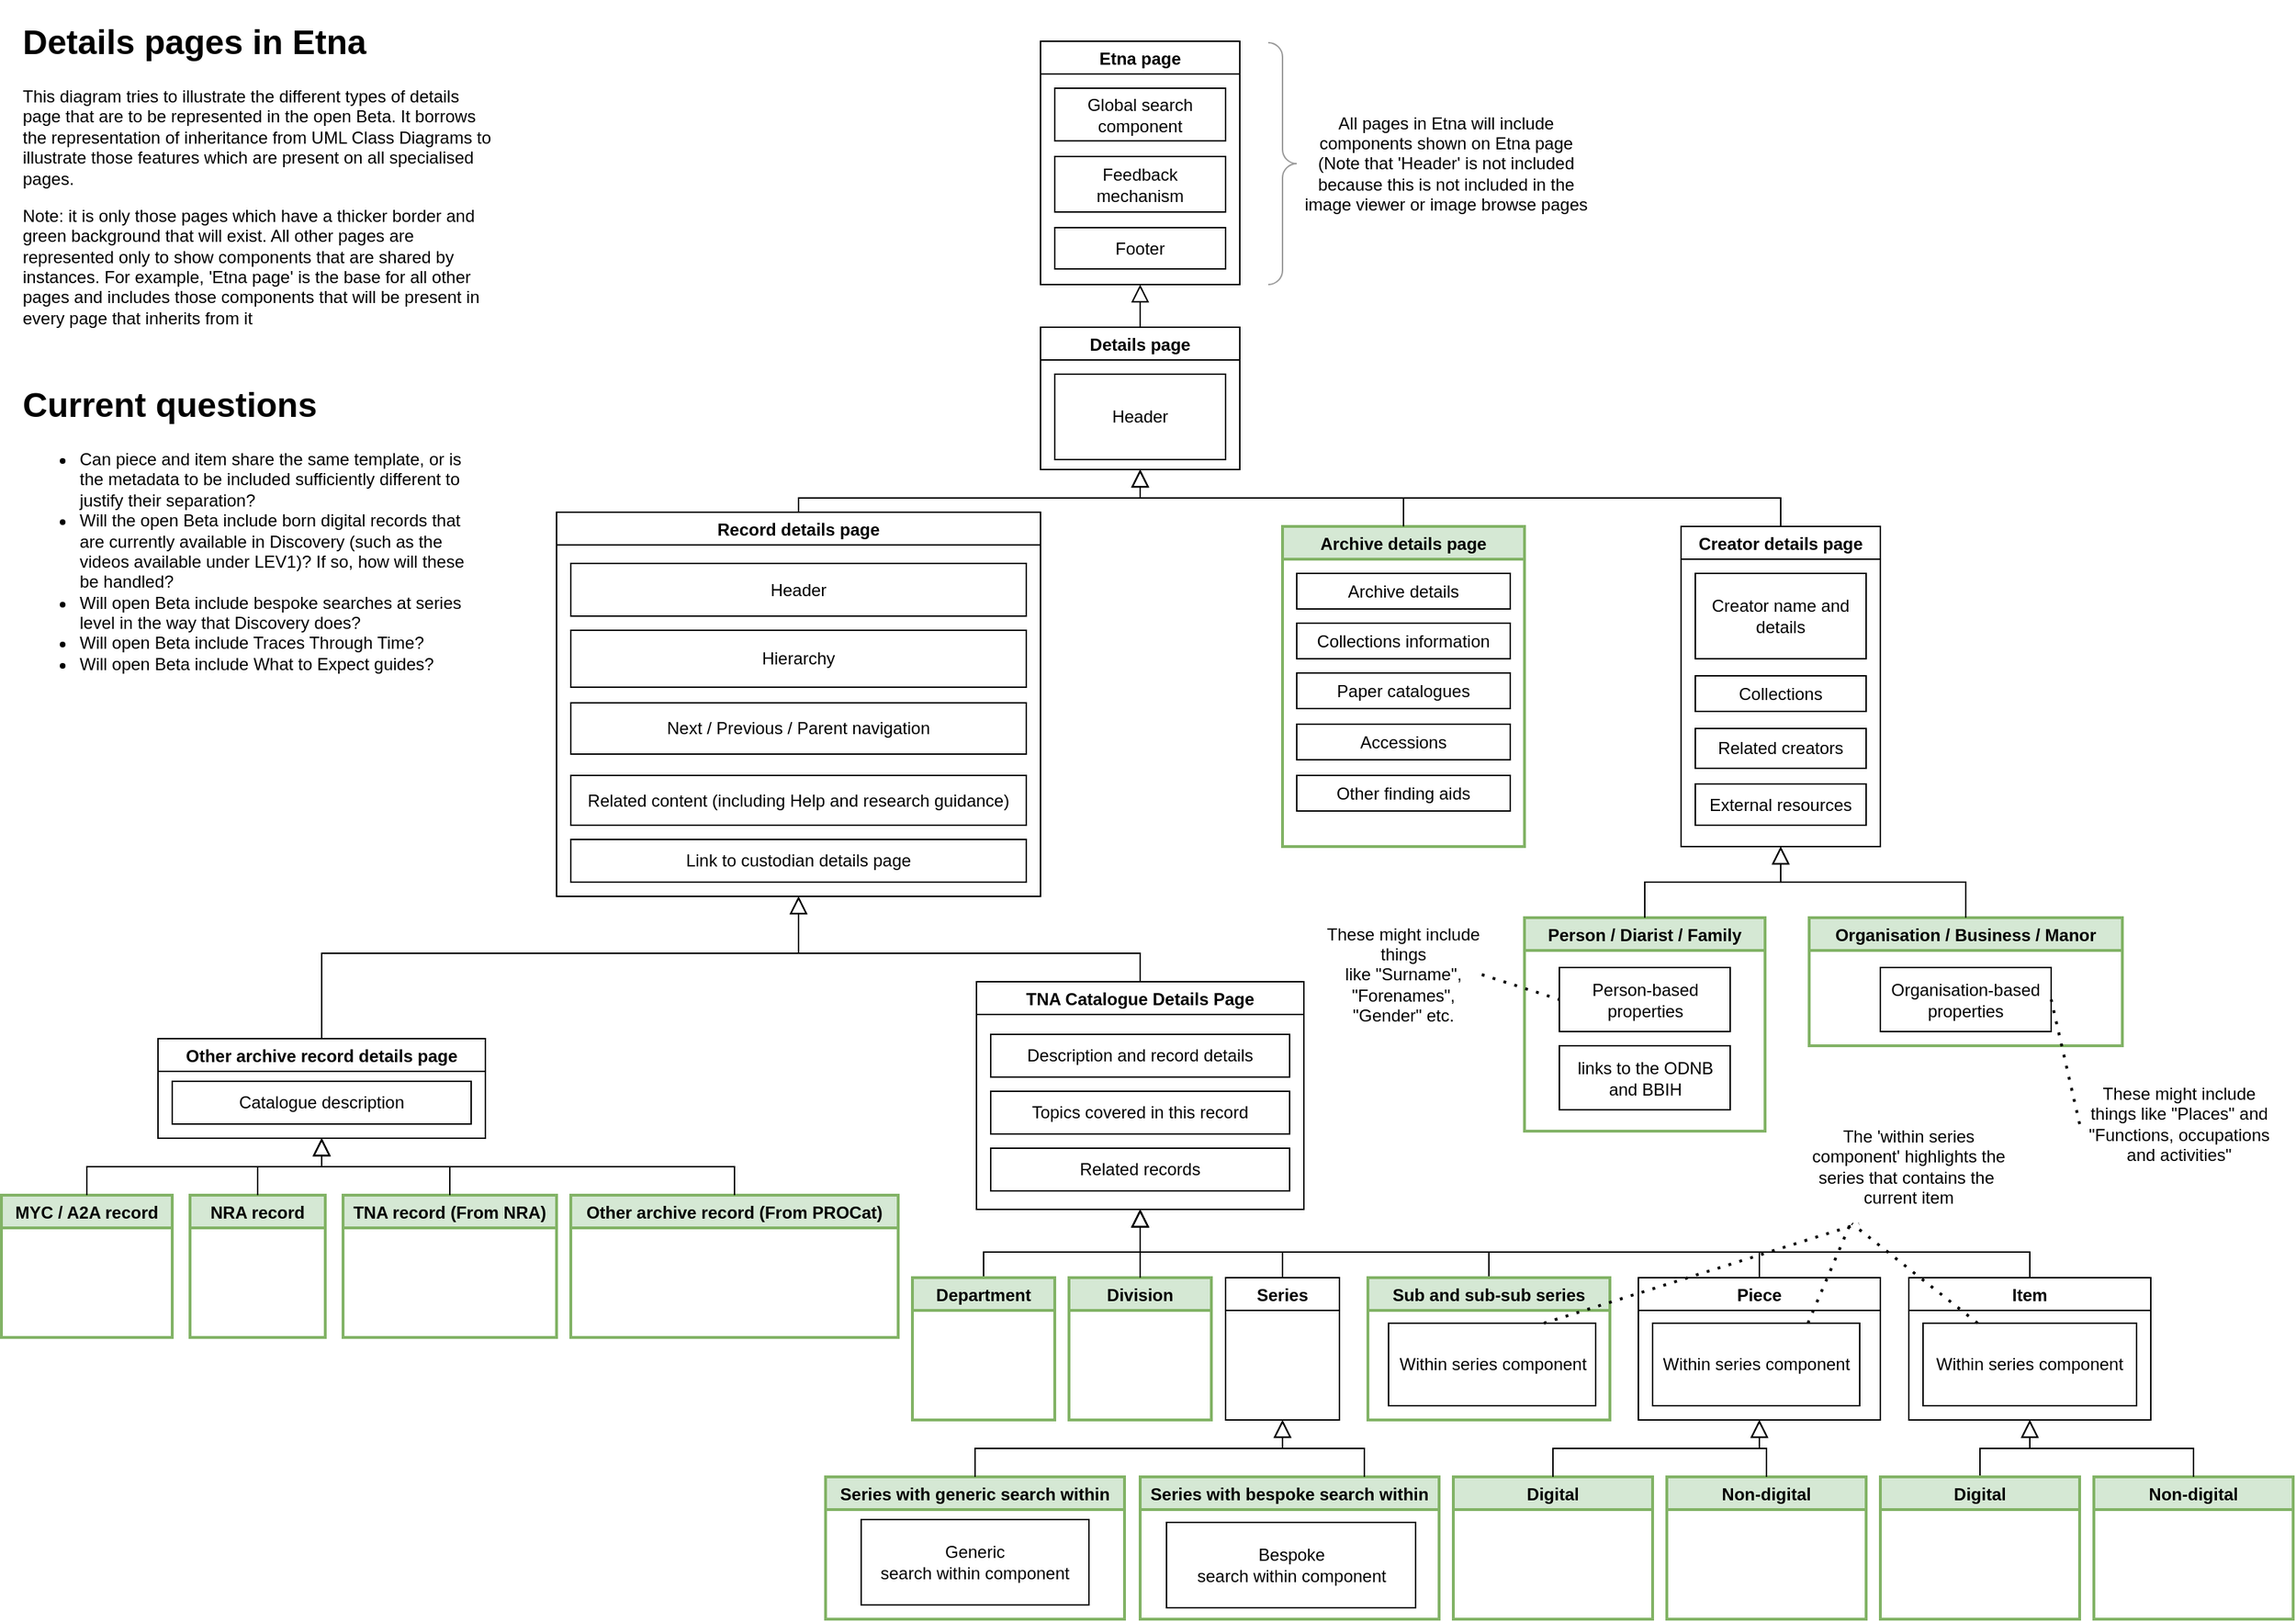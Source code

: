 <mxfile version="16.5.5" type="device"><diagram id="C5RBs43oDa-KdzZeNtuy" name="Page-1"><mxGraphModel dx="1186" dy="621" grid="1" gridSize="10" guides="1" tooltips="1" connect="1" arrows="1" fold="1" page="1" pageScale="1" pageWidth="1654" pageHeight="1169" math="0" shadow="0"><root><mxCell id="WIyWlLk6GJQsqaUBKTNV-0"/><mxCell id="WIyWlLk6GJQsqaUBKTNV-1" parent="WIyWlLk6GJQsqaUBKTNV-0"/><mxCell id="zkfFHV4jXpPFQw0GAbJ--12" value="" style="endArrow=block;endSize=10;endFill=0;shadow=0;strokeWidth=1;rounded=0;edgeStyle=elbowEdgeStyle;elbow=vertical;entryX=0.5;entryY=1;entryDx=0;entryDy=0;" parent="WIyWlLk6GJQsqaUBKTNV-1" source="QhfoORt_ehyS0Q89FMua-12" target="QhfoORt_ehyS0Q89FMua-2" edge="1"><mxGeometry width="160" relative="1" as="geometry"><mxPoint x="670" y="432" as="sourcePoint"/><mxPoint x="770" y="330" as="targetPoint"/></mxGeometry></mxCell><mxCell id="zkfFHV4jXpPFQw0GAbJ--16" value="" style="endArrow=block;endSize=10;endFill=0;shadow=0;strokeWidth=1;rounded=0;edgeStyle=elbowEdgeStyle;elbow=vertical;entryX=0.5;entryY=1;entryDx=0;entryDy=0;exitX=0.5;exitY=0;exitDx=0;exitDy=0;" parent="WIyWlLk6GJQsqaUBKTNV-1" source="QhfoORt_ehyS0Q89FMua-21" target="QhfoORt_ehyS0Q89FMua-16" edge="1"><mxGeometry width="160" relative="1" as="geometry"><mxPoint x="570" y="1110" as="sourcePoint"/><mxPoint x="570" y="1040" as="targetPoint"/><Array as="points"><mxPoint x="770" y="900"/></Array></mxGeometry></mxCell><mxCell id="QhfoORt_ehyS0Q89FMua-0" value="&lt;h1&gt;Details pages in Etna&lt;/h1&gt;&lt;p&gt;This diagram tries to illustrate the different types of details page that are to be represented in the open Beta. It borrows the representation of inheritance from UML Class Diagrams to illustrate those features which are present on all specialised pages.&amp;nbsp;&lt;/p&gt;&lt;p&gt;Note: it is only those pages which have a thicker border and green background that will exist. All other pages are represented only to show components that are shared by instances. For example, 'Etna page' is the base for all other pages and includes those components that will be present in every page that inherits from it&lt;/p&gt;" style="text;html=1;strokeColor=none;fillColor=none;spacing=5;spacingTop=-20;whiteSpace=wrap;overflow=hidden;rounded=0;" parent="WIyWlLk6GJQsqaUBKTNV-1" vertex="1"><mxGeometry x="30" y="30" width="340" height="240" as="geometry"/></mxCell><mxCell id="QhfoORt_ehyS0Q89FMua-2" value="Etna page" style="swimlane;" parent="WIyWlLk6GJQsqaUBKTNV-1" vertex="1"><mxGeometry x="750" y="49" width="140" height="171" as="geometry"/></mxCell><mxCell id="QhfoORt_ehyS0Q89FMua-6" value="Global search component" style="rounded=0;whiteSpace=wrap;html=1;" parent="QhfoORt_ehyS0Q89FMua-2" vertex="1"><mxGeometry x="10" y="33" width="120" height="37" as="geometry"/></mxCell><mxCell id="QhfoORt_ehyS0Q89FMua-7" value="Feedback&lt;br&gt;mechanism" style="rounded=0;whiteSpace=wrap;html=1;" parent="QhfoORt_ehyS0Q89FMua-2" vertex="1"><mxGeometry x="10" y="81" width="120" height="39" as="geometry"/></mxCell><mxCell id="QhfoORt_ehyS0Q89FMua-8" value="Footer" style="rounded=0;whiteSpace=wrap;html=1;" parent="QhfoORt_ehyS0Q89FMua-2" vertex="1"><mxGeometry x="10" y="131" width="120" height="29" as="geometry"/></mxCell><mxCell id="QhfoORt_ehyS0Q89FMua-10" value="&lt;br&gt;" style="labelPosition=right;align=left;strokeWidth=1;shape=mxgraph.mockup.markup.curlyBrace;html=1;shadow=0;dashed=0;strokeColor=#999999;direction=north;rotation=-180;" parent="WIyWlLk6GJQsqaUBKTNV-1" vertex="1"><mxGeometry x="910" y="50" width="20" height="170" as="geometry"/></mxCell><mxCell id="QhfoORt_ehyS0Q89FMua-11" value="All pages in Etna will include components shown on Etna page (Note that 'Header' is not included because this is not included in the image viewer or image browse pages" style="text;html=1;strokeColor=none;fillColor=none;align=center;verticalAlign=middle;whiteSpace=wrap;rounded=0;" parent="WIyWlLk6GJQsqaUBKTNV-1" vertex="1"><mxGeometry x="930" y="120" width="210" height="30" as="geometry"/></mxCell><mxCell id="QhfoORt_ehyS0Q89FMua-12" value="Details page" style="swimlane;" parent="WIyWlLk6GJQsqaUBKTNV-1" vertex="1"><mxGeometry x="750" y="250" width="140" height="100" as="geometry"/></mxCell><mxCell id="QhfoORt_ehyS0Q89FMua-13" value="Header" style="rounded=0;whiteSpace=wrap;html=1;" parent="QhfoORt_ehyS0Q89FMua-12" vertex="1"><mxGeometry x="10" y="33" width="120" height="60" as="geometry"/></mxCell><mxCell id="QhfoORt_ehyS0Q89FMua-16" value="TNA Catalogue Details Page" style="swimlane;" parent="WIyWlLk6GJQsqaUBKTNV-1" vertex="1"><mxGeometry x="705" y="710" width="230" height="160" as="geometry"/></mxCell><mxCell id="QhfoORt_ehyS0Q89FMua-24" value="Description and record details" style="rounded=0;whiteSpace=wrap;html=1;" parent="QhfoORt_ehyS0Q89FMua-16" vertex="1"><mxGeometry x="10" y="37" width="210" height="30" as="geometry"/></mxCell><mxCell id="QhfoORt_ehyS0Q89FMua-25" value="Topics covered in this record" style="rounded=0;whiteSpace=wrap;html=1;" parent="QhfoORt_ehyS0Q89FMua-16" vertex="1"><mxGeometry x="10" y="77" width="210" height="30" as="geometry"/></mxCell><mxCell id="yrMu9roH0sMZCwX_ZiuN-7" value="Related records" style="rounded=0;whiteSpace=wrap;html=1;" parent="QhfoORt_ehyS0Q89FMua-16" vertex="1"><mxGeometry x="10" y="117" width="210" height="30" as="geometry"/></mxCell><mxCell id="QhfoORt_ehyS0Q89FMua-18" value="" style="endArrow=block;endSize=10;endFill=0;shadow=0;strokeWidth=1;rounded=0;edgeStyle=elbowEdgeStyle;elbow=vertical;exitX=0.5;exitY=0;exitDx=0;exitDy=0;entryX=0.5;entryY=1;entryDx=0;entryDy=0;" parent="WIyWlLk6GJQsqaUBKTNV-1" source="QhfoORt_ehyS0Q89FMua-16" target="8kElhfo6KWGmL_5414My-1" edge="1"><mxGeometry width="160" relative="1" as="geometry"><mxPoint x="570" y="370" as="sourcePoint"/><mxPoint x="950" y="490" as="targetPoint"/><Array as="points"><mxPoint x="580" y="690"/></Array></mxGeometry></mxCell><mxCell id="QhfoORt_ehyS0Q89FMua-21" value="Department" style="swimlane;strokeWidth=2;fillColor=#d5e8d4;strokeColor=#82b366;" parent="WIyWlLk6GJQsqaUBKTNV-1" vertex="1"><mxGeometry x="660" y="918" width="100" height="100" as="geometry"/></mxCell><mxCell id="QhfoORt_ehyS0Q89FMua-27" value="Division" style="swimlane;strokeWidth=2;fillColor=#d5e8d4;strokeColor=#82b366;" parent="WIyWlLk6GJQsqaUBKTNV-1" vertex="1"><mxGeometry x="770" y="918" width="100" height="100" as="geometry"/></mxCell><mxCell id="QhfoORt_ehyS0Q89FMua-29" value="Series" style="swimlane;" parent="WIyWlLk6GJQsqaUBKTNV-1" vertex="1"><mxGeometry x="880" y="918" width="80" height="100" as="geometry"/></mxCell><mxCell id="QhfoORt_ehyS0Q89FMua-31" value="Series with bespoke search within" style="swimlane;strokeWidth=2;fillColor=#d5e8d4;strokeColor=#82b366;" parent="WIyWlLk6GJQsqaUBKTNV-1" vertex="1"><mxGeometry x="820" y="1058" width="210" height="100" as="geometry"/></mxCell><mxCell id="QhfoORt_ehyS0Q89FMua-42" value="Bespoke &lt;br&gt;search within component" style="rounded=0;whiteSpace=wrap;html=1;" parent="QhfoORt_ehyS0Q89FMua-31" vertex="1"><mxGeometry x="18.5" y="32" width="175" height="60" as="geometry"/></mxCell><mxCell id="QhfoORt_ehyS0Q89FMua-32" value="Series with generic search within" style="swimlane;strokeWidth=2;fillColor=#d5e8d4;strokeColor=#82b366;" parent="WIyWlLk6GJQsqaUBKTNV-1" vertex="1"><mxGeometry x="599" y="1058" width="210" height="100" as="geometry"/></mxCell><mxCell id="QhfoORt_ehyS0Q89FMua-41" value="Generic &lt;br&gt;search within component" style="rounded=0;whiteSpace=wrap;html=1;" parent="QhfoORt_ehyS0Q89FMua-32" vertex="1"><mxGeometry x="25" y="30" width="160" height="60" as="geometry"/></mxCell><mxCell id="QhfoORt_ehyS0Q89FMua-34" value="" style="endArrow=block;endSize=10;endFill=0;shadow=0;strokeWidth=1;rounded=0;edgeStyle=elbowEdgeStyle;elbow=vertical;exitX=0.5;exitY=0;exitDx=0;exitDy=0;entryX=0.5;entryY=1;entryDx=0;entryDy=0;" parent="WIyWlLk6GJQsqaUBKTNV-1" source="QhfoORt_ehyS0Q89FMua-27" target="QhfoORt_ehyS0Q89FMua-16" edge="1"><mxGeometry width="160" relative="1" as="geometry"><mxPoint x="580" y="1120" as="sourcePoint"/><mxPoint x="830" y="835" as="targetPoint"/><Array as="points"/></mxGeometry></mxCell><mxCell id="QhfoORt_ehyS0Q89FMua-35" value="" style="endArrow=block;endSize=10;endFill=0;shadow=0;strokeWidth=1;rounded=0;edgeStyle=elbowEdgeStyle;elbow=vertical;entryX=0.5;entryY=1;entryDx=0;entryDy=0;exitX=0.5;exitY=0;exitDx=0;exitDy=0;" parent="WIyWlLk6GJQsqaUBKTNV-1" source="QhfoORt_ehyS0Q89FMua-29" target="QhfoORt_ehyS0Q89FMua-16" edge="1"><mxGeometry width="160" relative="1" as="geometry"><mxPoint x="590" y="1130" as="sourcePoint"/><mxPoint x="590" y="1060" as="targetPoint"/><Array as="points"><mxPoint x="870" y="900"/></Array></mxGeometry></mxCell><mxCell id="QhfoORt_ehyS0Q89FMua-36" value="" style="endArrow=block;endSize=10;endFill=0;shadow=0;strokeWidth=1;rounded=0;edgeStyle=elbowEdgeStyle;elbow=vertical;exitX=0.75;exitY=0;exitDx=0;exitDy=0;entryX=0.5;entryY=1;entryDx=0;entryDy=0;" parent="WIyWlLk6GJQsqaUBKTNV-1" source="QhfoORt_ehyS0Q89FMua-31" target="QhfoORt_ehyS0Q89FMua-29" edge="1"><mxGeometry width="160" relative="1" as="geometry"><mxPoint x="470" y="1138" as="sourcePoint"/><mxPoint x="760" y="958" as="targetPoint"/><Array as="points"><mxPoint x="950" y="1038"/></Array></mxGeometry></mxCell><mxCell id="QhfoORt_ehyS0Q89FMua-37" value="" style="endArrow=block;endSize=10;endFill=0;shadow=0;strokeWidth=1;rounded=0;edgeStyle=elbowEdgeStyle;elbow=vertical;exitX=0.5;exitY=0;exitDx=0;exitDy=0;entryX=0.5;entryY=1;entryDx=0;entryDy=0;" parent="WIyWlLk6GJQsqaUBKTNV-1" source="QhfoORt_ehyS0Q89FMua-51" target="QhfoORt_ehyS0Q89FMua-45" edge="1"><mxGeometry width="160" relative="1" as="geometry"><mxPoint x="1399.5" y="1038" as="sourcePoint"/><mxPoint x="1399.5" y="968" as="targetPoint"/></mxGeometry></mxCell><mxCell id="QhfoORt_ehyS0Q89FMua-39" value="" style="endArrow=block;endSize=10;endFill=0;shadow=0;strokeWidth=1;rounded=0;edgeStyle=elbowEdgeStyle;elbow=vertical;entryX=0.5;entryY=1;entryDx=0;entryDy=0;exitX=0.5;exitY=0;exitDx=0;exitDy=0;" parent="WIyWlLk6GJQsqaUBKTNV-1" source="QhfoORt_ehyS0Q89FMua-43" target="QhfoORt_ehyS0Q89FMua-16" edge="1"><mxGeometry width="160" relative="1" as="geometry"><mxPoint x="500" y="1170" as="sourcePoint"/><mxPoint x="500" y="1100" as="targetPoint"/><Array as="points"><mxPoint x="950" y="900"/></Array></mxGeometry></mxCell><mxCell id="QhfoORt_ehyS0Q89FMua-40" value="" style="endArrow=block;endSize=10;endFill=0;shadow=0;strokeWidth=1;rounded=0;edgeStyle=elbowEdgeStyle;elbow=vertical;entryX=0.5;entryY=1;entryDx=0;entryDy=0;exitX=0.5;exitY=0;exitDx=0;exitDy=0;" parent="WIyWlLk6GJQsqaUBKTNV-1" source="QhfoORt_ehyS0Q89FMua-32" target="QhfoORt_ehyS0Q89FMua-29" edge="1"><mxGeometry width="160" relative="1" as="geometry"><mxPoint x="470" y="1138" as="sourcePoint"/><mxPoint x="470" y="1068" as="targetPoint"/><Array as="points"><mxPoint x="810" y="1038"/></Array></mxGeometry></mxCell><mxCell id="QhfoORt_ehyS0Q89FMua-43" value="Sub and sub-sub series" style="swimlane;strokeWidth=2;fillColor=#d5e8d4;strokeColor=#82b366;" parent="WIyWlLk6GJQsqaUBKTNV-1" vertex="1"><mxGeometry x="980" y="918" width="170" height="100" as="geometry"/></mxCell><mxCell id="QTxPkihqPy2EFkoa8oEG-0" value="Within series component" style="rounded=0;whiteSpace=wrap;html=1;" vertex="1" parent="QhfoORt_ehyS0Q89FMua-43"><mxGeometry x="14.5" y="32" width="145.5" height="58" as="geometry"/></mxCell><mxCell id="QhfoORt_ehyS0Q89FMua-45" value="Item" style="swimlane;startSize=23;" parent="WIyWlLk6GJQsqaUBKTNV-1" vertex="1"><mxGeometry x="1360" y="918" width="170" height="100" as="geometry"/></mxCell><mxCell id="QTxPkihqPy2EFkoa8oEG-2" value="Within series component" style="rounded=0;whiteSpace=wrap;html=1;" vertex="1" parent="QhfoORt_ehyS0Q89FMua-45"><mxGeometry x="10" y="32" width="150" height="58" as="geometry"/></mxCell><mxCell id="QhfoORt_ehyS0Q89FMua-46" value="Piece" style="swimlane;startSize=23;" parent="WIyWlLk6GJQsqaUBKTNV-1" vertex="1"><mxGeometry x="1170" y="918" width="170" height="100" as="geometry"/></mxCell><mxCell id="QTxPkihqPy2EFkoa8oEG-1" value="Within series component" style="rounded=0;whiteSpace=wrap;html=1;" vertex="1" parent="QhfoORt_ehyS0Q89FMua-46"><mxGeometry x="10" y="32" width="145.5" height="58" as="geometry"/></mxCell><mxCell id="QhfoORt_ehyS0Q89FMua-47" value="" style="endArrow=block;endSize=10;endFill=0;shadow=0;strokeWidth=1;rounded=0;edgeStyle=elbowEdgeStyle;elbow=vertical;entryX=0.5;entryY=1;entryDx=0;entryDy=0;exitX=0.5;exitY=0;exitDx=0;exitDy=0;" parent="WIyWlLk6GJQsqaUBKTNV-1" source="QhfoORt_ehyS0Q89FMua-46" target="QhfoORt_ehyS0Q89FMua-16" edge="1"><mxGeometry width="160" relative="1" as="geometry"><mxPoint x="1090" y="870" as="sourcePoint"/><mxPoint x="635" y="830" as="targetPoint"/><Array as="points"><mxPoint x="1040" y="900"/></Array></mxGeometry></mxCell><mxCell id="QhfoORt_ehyS0Q89FMua-49" value="Digital" style="swimlane;startSize=23;strokeWidth=2;fillColor=#d5e8d4;strokeColor=#82b366;" parent="WIyWlLk6GJQsqaUBKTNV-1" vertex="1"><mxGeometry x="1040" y="1058" width="140" height="100" as="geometry"/></mxCell><mxCell id="QhfoORt_ehyS0Q89FMua-50" value="Non-digital" style="swimlane;startSize=23;strokeWidth=2;fillColor=#d5e8d4;strokeColor=#82b366;" parent="WIyWlLk6GJQsqaUBKTNV-1" vertex="1"><mxGeometry x="1190" y="1058" width="140" height="100" as="geometry"/></mxCell><mxCell id="QhfoORt_ehyS0Q89FMua-51" value="Digital" style="swimlane;startSize=23;strokeWidth=2;fillColor=#d5e8d4;strokeColor=#82b366;" parent="WIyWlLk6GJQsqaUBKTNV-1" vertex="1"><mxGeometry x="1340" y="1058" width="140" height="100" as="geometry"/></mxCell><mxCell id="QhfoORt_ehyS0Q89FMua-52" value="Non-digital" style="swimlane;startSize=23;strokeWidth=2;fillColor=#d5e8d4;strokeColor=#82b366;" parent="WIyWlLk6GJQsqaUBKTNV-1" vertex="1"><mxGeometry x="1490" y="1058" width="140" height="100" as="geometry"/></mxCell><mxCell id="QhfoORt_ehyS0Q89FMua-53" value="" style="endArrow=block;endSize=10;endFill=0;shadow=0;strokeWidth=1;rounded=0;edgeStyle=elbowEdgeStyle;elbow=vertical;exitX=0.5;exitY=0;exitDx=0;exitDy=0;entryX=0.5;entryY=1;entryDx=0;entryDy=0;" parent="WIyWlLk6GJQsqaUBKTNV-1" source="QhfoORt_ehyS0Q89FMua-49" target="QhfoORt_ehyS0Q89FMua-46" edge="1"><mxGeometry width="160" relative="1" as="geometry"><mxPoint x="906" y="1028" as="sourcePoint"/><mxPoint x="770" y="968" as="targetPoint"/></mxGeometry></mxCell><mxCell id="QhfoORt_ehyS0Q89FMua-54" value="" style="endArrow=block;endSize=10;endFill=0;shadow=0;strokeWidth=1;rounded=0;edgeStyle=elbowEdgeStyle;elbow=vertical;exitX=0.5;exitY=0;exitDx=0;exitDy=0;entryX=0.5;entryY=1;entryDx=0;entryDy=0;" parent="WIyWlLk6GJQsqaUBKTNV-1" source="QhfoORt_ehyS0Q89FMua-50" edge="1" target="QhfoORt_ehyS0Q89FMua-46"><mxGeometry width="160" relative="1" as="geometry"><mxPoint x="1120" y="1028" as="sourcePoint"/><mxPoint x="1240" y="1018" as="targetPoint"/><Array as="points"/></mxGeometry></mxCell><mxCell id="QhfoORt_ehyS0Q89FMua-56" value="" style="endArrow=block;endSize=10;endFill=0;shadow=0;strokeWidth=1;rounded=0;edgeStyle=elbowEdgeStyle;elbow=vertical;exitX=0.5;exitY=0;exitDx=0;exitDy=0;entryX=0.5;entryY=1;entryDx=0;entryDy=0;" parent="WIyWlLk6GJQsqaUBKTNV-1" source="QhfoORt_ehyS0Q89FMua-52" target="QhfoORt_ehyS0Q89FMua-45" edge="1"><mxGeometry width="160" relative="1" as="geometry"><mxPoint x="1420" y="1028" as="sourcePoint"/><mxPoint x="1410" y="968" as="targetPoint"/></mxGeometry></mxCell><mxCell id="QhfoORt_ehyS0Q89FMua-59" value="&lt;h1&gt;Current questions&lt;/h1&gt;&lt;p&gt;&lt;/p&gt;&lt;ul&gt;&lt;li&gt;Can piece and item share the same template, or is the metadata to be included sufficiently different to justify their separation?&lt;/li&gt;&lt;li&gt;Will the open Beta include born digital records that are currently available in Discovery (such as the videos available under LEV1)? If so, how will these be handled?&lt;/li&gt;&lt;li&gt;Will open Beta include bespoke searches at series level in the way that Discovery does?&lt;/li&gt;&lt;li&gt;Will open Beta include Traces Through Time?&lt;/li&gt;&lt;li&gt;Will open Beta include What to Expect guides?&lt;/li&gt;&lt;/ul&gt;&lt;p&gt;&lt;/p&gt;" style="text;html=1;strokeColor=none;fillColor=none;spacing=5;spacingTop=-20;whiteSpace=wrap;overflow=hidden;rounded=0;" parent="WIyWlLk6GJQsqaUBKTNV-1" vertex="1"><mxGeometry x="30" y="285" width="330" height="300" as="geometry"/></mxCell><mxCell id="QhfoORt_ehyS0Q89FMua-60" value="Creator details page" style="swimlane;" parent="WIyWlLk6GJQsqaUBKTNV-1" vertex="1"><mxGeometry x="1200" y="390" width="140" height="225" as="geometry"/></mxCell><mxCell id="QhfoORt_ehyS0Q89FMua-61" value="Creator name and details" style="rounded=0;whiteSpace=wrap;html=1;" parent="QhfoORt_ehyS0Q89FMua-60" vertex="1"><mxGeometry x="10" y="33" width="120" height="60" as="geometry"/></mxCell><mxCell id="QhfoORt_ehyS0Q89FMua-62" value="Collections" style="rounded=0;whiteSpace=wrap;html=1;" parent="QhfoORt_ehyS0Q89FMua-60" vertex="1"><mxGeometry x="10" y="105" width="120" height="25" as="geometry"/></mxCell><mxCell id="QhfoORt_ehyS0Q89FMua-64" value="Related creators" style="rounded=0;whiteSpace=wrap;html=1;" parent="QhfoORt_ehyS0Q89FMua-60" vertex="1"><mxGeometry x="10" y="142" width="120" height="28" as="geometry"/></mxCell><mxCell id="QhfoORt_ehyS0Q89FMua-65" value="External resources" style="rounded=0;whiteSpace=wrap;html=1;" parent="QhfoORt_ehyS0Q89FMua-60" vertex="1"><mxGeometry x="10" y="181" width="120" height="29" as="geometry"/></mxCell><mxCell id="QhfoORt_ehyS0Q89FMua-66" value="Person / Diarist / Family" style="swimlane;strokeWidth=2;fillColor=#d5e8d4;strokeColor=#82b366;" parent="WIyWlLk6GJQsqaUBKTNV-1" vertex="1"><mxGeometry x="1090" y="665" width="169" height="150" as="geometry"/></mxCell><mxCell id="AXG8TtYqTnXvVgAnvtAd-1" value="Person-based properties" style="rounded=0;whiteSpace=wrap;html=1;" parent="QhfoORt_ehyS0Q89FMua-66" vertex="1"><mxGeometry x="24.5" y="35" width="120" height="45" as="geometry"/></mxCell><mxCell id="AXG8TtYqTnXvVgAnvtAd-2" value="links to the ODNB and BBIH" style="rounded=0;whiteSpace=wrap;html=1;" parent="QhfoORt_ehyS0Q89FMua-66" vertex="1"><mxGeometry x="24.5" y="90" width="120" height="45" as="geometry"/></mxCell><mxCell id="QhfoORt_ehyS0Q89FMua-69" value="Organisation / Business / Manor" style="swimlane;strokeWidth=2;fillColor=#d5e8d4;strokeColor=#82b366;startSize=23;" parent="WIyWlLk6GJQsqaUBKTNV-1" vertex="1"><mxGeometry x="1290" y="665" width="220" height="90" as="geometry"/></mxCell><mxCell id="AXG8TtYqTnXvVgAnvtAd-5" value="Organisation-based properties" style="rounded=0;whiteSpace=wrap;html=1;" parent="QhfoORt_ehyS0Q89FMua-69" vertex="1"><mxGeometry x="50" y="35" width="120" height="45" as="geometry"/></mxCell><mxCell id="QhfoORt_ehyS0Q89FMua-71" value="" style="endArrow=block;endSize=10;endFill=0;shadow=0;strokeWidth=1;rounded=0;edgeStyle=elbowEdgeStyle;elbow=vertical;exitX=0.5;exitY=0;exitDx=0;exitDy=0;" parent="WIyWlLk6GJQsqaUBKTNV-1" source="QhfoORt_ehyS0Q89FMua-60" edge="1"><mxGeometry width="160" relative="1" as="geometry"><mxPoint x="635" y="395" as="sourcePoint"/><mxPoint x="820" y="350" as="targetPoint"/><Array as="points"><mxPoint x="940" y="370"/></Array></mxGeometry></mxCell><mxCell id="QhfoORt_ehyS0Q89FMua-72" value="" style="endArrow=block;endSize=10;endFill=0;shadow=0;strokeWidth=1;rounded=0;edgeStyle=elbowEdgeStyle;elbow=vertical;exitX=0.5;exitY=0;exitDx=0;exitDy=0;entryX=0.5;entryY=1;entryDx=0;entryDy=0;" parent="WIyWlLk6GJQsqaUBKTNV-1" source="QhfoORt_ehyS0Q89FMua-66" target="QhfoORt_ehyS0Q89FMua-60" edge="1"><mxGeometry width="160" relative="1" as="geometry"><mxPoint x="1650.0" y="815" as="sourcePoint"/><mxPoint x="845" y="725" as="targetPoint"/><Array as="points"/></mxGeometry></mxCell><mxCell id="QhfoORt_ehyS0Q89FMua-75" value="" style="endArrow=block;endSize=10;endFill=0;shadow=0;strokeWidth=1;rounded=0;edgeStyle=elbowEdgeStyle;elbow=vertical;" parent="WIyWlLk6GJQsqaUBKTNV-1" source="QhfoORt_ehyS0Q89FMua-69" edge="1"><mxGeometry width="160" relative="1" as="geometry"><mxPoint x="1361" y="675" as="sourcePoint"/><mxPoint x="1270" y="615" as="targetPoint"/><Array as="points"/></mxGeometry></mxCell><mxCell id="QhfoORt_ehyS0Q89FMua-77" value="Archive details page" style="swimlane;strokeWidth=2;fillColor=#d5e8d4;strokeColor=#82b366;" parent="WIyWlLk6GJQsqaUBKTNV-1" vertex="1"><mxGeometry x="920" y="390" width="170" height="225" as="geometry"/></mxCell><mxCell id="QhfoORt_ehyS0Q89FMua-82" value="Archive details" style="rounded=0;whiteSpace=wrap;html=1;" parent="QhfoORt_ehyS0Q89FMua-77" vertex="1"><mxGeometry x="10" y="33" width="150" height="25" as="geometry"/></mxCell><mxCell id="QhfoORt_ehyS0Q89FMua-83" value="Collections information" style="rounded=0;whiteSpace=wrap;html=1;" parent="QhfoORt_ehyS0Q89FMua-77" vertex="1"><mxGeometry x="10" y="68" width="150" height="25" as="geometry"/></mxCell><mxCell id="QhfoORt_ehyS0Q89FMua-84" value="Paper catalogues" style="rounded=0;whiteSpace=wrap;html=1;" parent="QhfoORt_ehyS0Q89FMua-77" vertex="1"><mxGeometry x="10" y="103" width="150" height="25" as="geometry"/></mxCell><mxCell id="QhfoORt_ehyS0Q89FMua-85" value="Accessions" style="rounded=0;whiteSpace=wrap;html=1;" parent="QhfoORt_ehyS0Q89FMua-77" vertex="1"><mxGeometry x="10" y="139" width="150" height="25" as="geometry"/></mxCell><mxCell id="QhfoORt_ehyS0Q89FMua-86" value="Other finding aids" style="rounded=0;whiteSpace=wrap;html=1;" parent="QhfoORt_ehyS0Q89FMua-77" vertex="1"><mxGeometry x="10" y="175" width="150" height="25" as="geometry"/></mxCell><mxCell id="QhfoORt_ehyS0Q89FMua-87" value="" style="endArrow=block;endSize=10;endFill=0;shadow=0;strokeWidth=1;rounded=0;edgeStyle=elbowEdgeStyle;elbow=vertical;exitX=0.5;exitY=0;exitDx=0;exitDy=0;" parent="WIyWlLk6GJQsqaUBKTNV-1" source="QhfoORt_ehyS0Q89FMua-77" edge="1"><mxGeometry width="160" relative="1" as="geometry"><mxPoint x="1070" y="395" as="sourcePoint"/><mxPoint x="820" y="350" as="targetPoint"/><Array as="points"><mxPoint x="1040" y="370"/></Array></mxGeometry></mxCell><mxCell id="QhfoORt_ehyS0Q89FMua-93" value="Other archive record details page" style="swimlane;" parent="WIyWlLk6GJQsqaUBKTNV-1" vertex="1"><mxGeometry x="130" y="750" width="230" height="70" as="geometry"/></mxCell><mxCell id="QhfoORt_ehyS0Q89FMua-95" value="Catalogue description" style="rounded=0;whiteSpace=wrap;html=1;" parent="QhfoORt_ehyS0Q89FMua-93" vertex="1"><mxGeometry x="10" y="30" width="210" height="30" as="geometry"/></mxCell><mxCell id="QhfoORt_ehyS0Q89FMua-98" value="" style="endArrow=block;endSize=10;endFill=0;shadow=0;strokeWidth=1;rounded=0;edgeStyle=elbowEdgeStyle;elbow=vertical;exitX=0.5;exitY=0;exitDx=0;exitDy=0;entryX=0.5;entryY=1;entryDx=0;entryDy=0;" parent="WIyWlLk6GJQsqaUBKTNV-1" source="QhfoORt_ehyS0Q89FMua-93" target="8kElhfo6KWGmL_5414My-1" edge="1"><mxGeometry width="160" relative="1" as="geometry"><mxPoint x="1405" y="455" as="sourcePoint"/><mxPoint x="490" y="530" as="targetPoint"/><Array as="points"><mxPoint x="370" y="690"/></Array></mxGeometry></mxCell><mxCell id="QhfoORt_ehyS0Q89FMua-99" value="MYC / A2A record" style="swimlane;startSize=23;strokeWidth=2;fillColor=#d5e8d4;strokeColor=#82b366;" parent="WIyWlLk6GJQsqaUBKTNV-1" vertex="1"><mxGeometry x="20" y="860" width="120" height="100" as="geometry"/></mxCell><mxCell id="QhfoORt_ehyS0Q89FMua-100" value="" style="endArrow=block;endSize=10;endFill=0;shadow=0;strokeWidth=1;rounded=0;edgeStyle=elbowEdgeStyle;elbow=vertical;exitX=0.5;exitY=0;exitDx=0;exitDy=0;entryX=0.5;entryY=1;entryDx=0;entryDy=0;" parent="WIyWlLk6GJQsqaUBKTNV-1" source="QhfoORt_ehyS0Q89FMua-99" target="QhfoORt_ehyS0Q89FMua-93" edge="1"><mxGeometry width="160" relative="1" as="geometry"><mxPoint x="-100" y="1080" as="sourcePoint"/><mxPoint x="-80" y="1020" as="targetPoint"/><Array as="points"><mxPoint x="160" y="840"/></Array></mxGeometry></mxCell><mxCell id="QhfoORt_ehyS0Q89FMua-101" value="NRA record" style="swimlane;startSize=23;strokeWidth=2;fillColor=#d5e8d4;strokeColor=#82b366;" parent="WIyWlLk6GJQsqaUBKTNV-1" vertex="1"><mxGeometry x="152.5" y="860" width="95" height="100" as="geometry"/></mxCell><mxCell id="QhfoORt_ehyS0Q89FMua-102" value="" style="endArrow=block;endSize=10;endFill=0;shadow=0;strokeWidth=1;rounded=0;edgeStyle=elbowEdgeStyle;elbow=vertical;exitX=0.5;exitY=0;exitDx=0;exitDy=0;" parent="WIyWlLk6GJQsqaUBKTNV-1" source="QhfoORt_ehyS0Q89FMua-101" edge="1"><mxGeometry width="160" relative="1" as="geometry"><mxPoint x="100" y="870" as="sourcePoint"/><mxPoint x="245" y="820" as="targetPoint"/><Array as="points"><mxPoint x="220" y="840"/></Array></mxGeometry></mxCell><mxCell id="QhfoORt_ehyS0Q89FMua-103" value="TNA record (From NRA)" style="swimlane;startSize=23;strokeWidth=2;fillColor=#d5e8d4;strokeColor=#82b366;" parent="WIyWlLk6GJQsqaUBKTNV-1" vertex="1"><mxGeometry x="260" y="860" width="150" height="100" as="geometry"/></mxCell><mxCell id="QhfoORt_ehyS0Q89FMua-104" value="" style="endArrow=block;endSize=10;endFill=0;shadow=0;strokeWidth=1;rounded=0;edgeStyle=elbowEdgeStyle;elbow=vertical;exitX=0.5;exitY=0;exitDx=0;exitDy=0;entryX=0.5;entryY=1;entryDx=0;entryDy=0;" parent="WIyWlLk6GJQsqaUBKTNV-1" source="QhfoORt_ehyS0Q89FMua-103" target="QhfoORt_ehyS0Q89FMua-93" edge="1"><mxGeometry width="160" relative="1" as="geometry"><mxPoint x="100" y="870" as="sourcePoint"/><mxPoint x="255" y="830" as="targetPoint"/><Array as="points"><mxPoint x="290" y="840"/></Array></mxGeometry></mxCell><mxCell id="8kElhfo6KWGmL_5414My-1" value="Record details page" style="swimlane;" parent="WIyWlLk6GJQsqaUBKTNV-1" vertex="1"><mxGeometry x="410" y="380" width="340" height="270" as="geometry"/></mxCell><mxCell id="8kElhfo6KWGmL_5414My-2" value="Header" style="rounded=0;whiteSpace=wrap;html=1;" parent="8kElhfo6KWGmL_5414My-1" vertex="1"><mxGeometry x="10" y="36" width="320" height="37" as="geometry"/></mxCell><mxCell id="QhfoORt_ehyS0Q89FMua-94" value="Hierarchy" style="rounded=0;whiteSpace=wrap;html=1;" parent="8kElhfo6KWGmL_5414My-1" vertex="1"><mxGeometry x="10" y="83" width="320" height="40" as="geometry"/></mxCell><mxCell id="QhfoORt_ehyS0Q89FMua-26" value="Related content (including Help and research guidance)" style="rounded=0;whiteSpace=wrap;html=1;" parent="8kElhfo6KWGmL_5414My-1" vertex="1"><mxGeometry x="10" y="185" width="320" height="35" as="geometry"/></mxCell><mxCell id="yrMu9roH0sMZCwX_ZiuN-1" value="Next / Previous / Parent navigation" style="rounded=0;whiteSpace=wrap;html=1;" parent="8kElhfo6KWGmL_5414My-1" vertex="1"><mxGeometry x="10" y="134" width="320" height="36" as="geometry"/></mxCell><mxCell id="QhfoORt_ehyS0Q89FMua-96" value="Link to custodian details page" style="rounded=0;whiteSpace=wrap;html=1;" parent="8kElhfo6KWGmL_5414My-1" vertex="1"><mxGeometry x="10" y="230" width="320" height="30" as="geometry"/></mxCell><mxCell id="8kElhfo6KWGmL_5414My-5" value="" style="endArrow=block;endSize=10;endFill=0;shadow=0;strokeWidth=1;rounded=0;edgeStyle=elbowEdgeStyle;elbow=vertical;exitX=0.5;exitY=0;exitDx=0;exitDy=0;" parent="WIyWlLk6GJQsqaUBKTNV-1" source="8kElhfo6KWGmL_5414My-1" edge="1"><mxGeometry width="160" relative="1" as="geometry"><mxPoint x="1275" y="395" as="sourcePoint"/><mxPoint x="820" y="350" as="targetPoint"/><Array as="points"><mxPoint x="590" y="370"/></Array></mxGeometry></mxCell><mxCell id="AXG8TtYqTnXvVgAnvtAd-3" value="These might include things like&amp;nbsp;&quot;Surname&quot;, &quot;Forenames&quot;, &quot;Gender&quot; etc." style="text;html=1;strokeColor=none;fillColor=none;align=center;verticalAlign=middle;whiteSpace=wrap;rounded=0;" parent="WIyWlLk6GJQsqaUBKTNV-1" vertex="1"><mxGeometry x="950" y="665" width="110" height="80" as="geometry"/></mxCell><mxCell id="AXG8TtYqTnXvVgAnvtAd-4" value="" style="endArrow=none;dashed=1;html=1;dashPattern=1 3;strokeWidth=2;rounded=0;exitX=0;exitY=0.5;exitDx=0;exitDy=0;entryX=1;entryY=0.5;entryDx=0;entryDy=0;" parent="WIyWlLk6GJQsqaUBKTNV-1" source="AXG8TtYqTnXvVgAnvtAd-6" target="AXG8TtYqTnXvVgAnvtAd-5" edge="1"><mxGeometry width="50" height="50" relative="1" as="geometry"><mxPoint x="1120" y="595" as="sourcePoint"/><mxPoint x="1170" y="545" as="targetPoint"/></mxGeometry></mxCell><mxCell id="AXG8TtYqTnXvVgAnvtAd-6" value="These might include things like &quot;Places&quot; and &quot;Functions, occupations and activities&quot;" style="text;html=1;strokeColor=none;fillColor=none;align=center;verticalAlign=middle;whiteSpace=wrap;rounded=0;" parent="WIyWlLk6GJQsqaUBKTNV-1" vertex="1"><mxGeometry x="1480" y="770" width="140" height="80" as="geometry"/></mxCell><mxCell id="AXG8TtYqTnXvVgAnvtAd-7" value="" style="endArrow=none;dashed=1;html=1;dashPattern=1 3;strokeWidth=2;rounded=0;exitX=1;exitY=0.5;exitDx=0;exitDy=0;entryX=0;entryY=0.5;entryDx=0;entryDy=0;" parent="WIyWlLk6GJQsqaUBKTNV-1" source="AXG8TtYqTnXvVgAnvtAd-3" target="AXG8TtYqTnXvVgAnvtAd-1" edge="1"><mxGeometry width="50" height="50" relative="1" as="geometry"><mxPoint x="1350" y="690" as="sourcePoint"/><mxPoint x="1260" y="727.5" as="targetPoint"/></mxGeometry></mxCell><mxCell id="AXG8TtYqTnXvVgAnvtAd-9" value="Other archive record (From PROCat)" style="swimlane;startSize=23;strokeWidth=2;fillColor=#d5e8d4;strokeColor=#82b366;" parent="WIyWlLk6GJQsqaUBKTNV-1" vertex="1"><mxGeometry x="420" y="860" width="230" height="100" as="geometry"/></mxCell><mxCell id="AXG8TtYqTnXvVgAnvtAd-10" value="" style="endArrow=block;endSize=10;endFill=0;shadow=0;strokeWidth=1;rounded=0;edgeStyle=elbowEdgeStyle;elbow=vertical;exitX=0.5;exitY=0;exitDx=0;exitDy=0;entryX=0.5;entryY=1;entryDx=0;entryDy=0;" parent="WIyWlLk6GJQsqaUBKTNV-1" source="AXG8TtYqTnXvVgAnvtAd-9" target="QhfoORt_ehyS0Q89FMua-93" edge="1"><mxGeometry width="160" relative="1" as="geometry"><mxPoint x="345" y="870" as="sourcePoint"/><mxPoint x="470" y="770" as="targetPoint"/><Array as="points"><mxPoint x="390" y="840"/></Array></mxGeometry></mxCell><mxCell id="yrMu9roH0sMZCwX_ZiuN-0" value="" style="endArrow=block;endSize=10;endFill=0;shadow=0;strokeWidth=1;rounded=0;edgeStyle=elbowEdgeStyle;elbow=vertical;exitX=0.5;exitY=0;exitDx=0;exitDy=0;" parent="WIyWlLk6GJQsqaUBKTNV-1" source="QhfoORt_ehyS0Q89FMua-45" edge="1"><mxGeometry width="160" relative="1" as="geometry"><mxPoint x="1040" y="840" as="sourcePoint"/><mxPoint x="820" y="870" as="targetPoint"/><Array as="points"><mxPoint x="1130" y="900"/></Array></mxGeometry></mxCell><mxCell id="QTxPkihqPy2EFkoa8oEG-3" value="The 'within series component' highlights the series that contains the&amp;nbsp; current item" style="text;html=1;strokeColor=none;fillColor=none;align=center;verticalAlign=middle;whiteSpace=wrap;rounded=0;" vertex="1" parent="WIyWlLk6GJQsqaUBKTNV-1"><mxGeometry x="1290" y="800" width="140" height="80" as="geometry"/></mxCell><mxCell id="QTxPkihqPy2EFkoa8oEG-4" value="" style="endArrow=none;dashed=1;html=1;dashPattern=1 3;strokeWidth=2;rounded=0;exitX=0.75;exitY=0;exitDx=0;exitDy=0;entryX=0.207;entryY=1;entryDx=0;entryDy=0;entryPerimeter=0;" edge="1" parent="WIyWlLk6GJQsqaUBKTNV-1" source="QTxPkihqPy2EFkoa8oEG-1" target="QTxPkihqPy2EFkoa8oEG-3"><mxGeometry width="50" height="50" relative="1" as="geometry"><mxPoint x="1490" y="820" as="sourcePoint"/><mxPoint x="1470" y="732.5" as="targetPoint"/></mxGeometry></mxCell><mxCell id="QTxPkihqPy2EFkoa8oEG-5" value="" style="endArrow=none;dashed=1;html=1;dashPattern=1 3;strokeWidth=2;rounded=0;exitX=0.75;exitY=0;exitDx=0;exitDy=0;entryX=0.25;entryY=1;entryDx=0;entryDy=0;" edge="1" parent="WIyWlLk6GJQsqaUBKTNV-1" source="QTxPkihqPy2EFkoa8oEG-0" target="QTxPkihqPy2EFkoa8oEG-3"><mxGeometry width="50" height="50" relative="1" as="geometry"><mxPoint x="1299.125" y="960" as="sourcePoint"/><mxPoint x="1180" y="850" as="targetPoint"/></mxGeometry></mxCell><mxCell id="QTxPkihqPy2EFkoa8oEG-7" value="" style="endArrow=none;dashed=1;html=1;dashPattern=1 3;strokeWidth=2;rounded=0;" edge="1" parent="WIyWlLk6GJQsqaUBKTNV-1" source="QTxPkihqPy2EFkoa8oEG-2"><mxGeometry width="50" height="50" relative="1" as="geometry"><mxPoint x="1299.125" y="960" as="sourcePoint"/><mxPoint x="1320" y="880" as="targetPoint"/></mxGeometry></mxCell></root></mxGraphModel></diagram></mxfile>